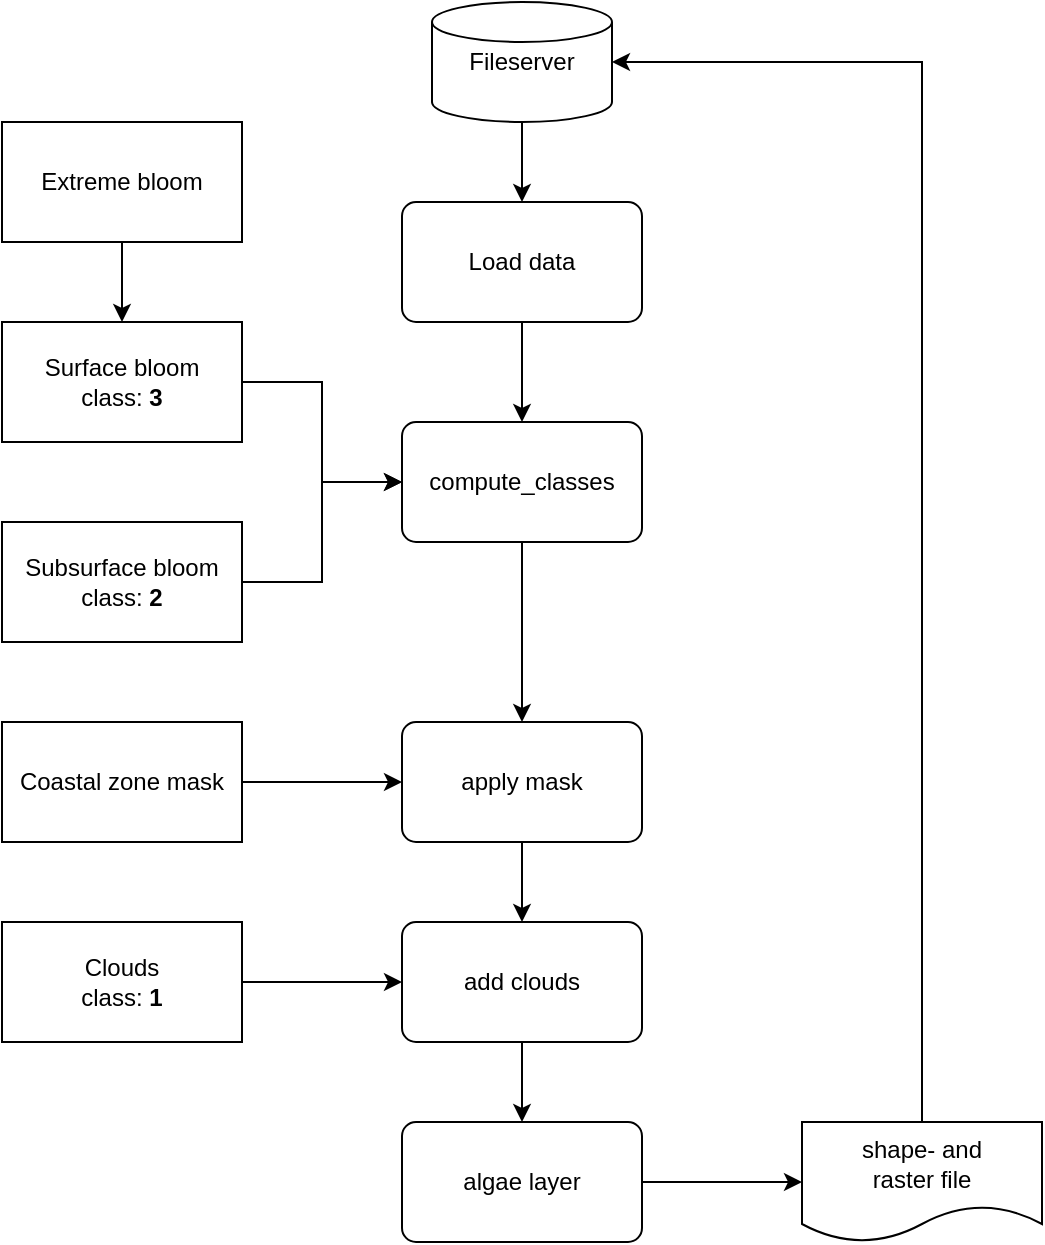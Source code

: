 <mxfile version="13.2.4" type="device"><diagram id="yOj7sZVN6WPWuTqM0DXN" name="Page-1"><mxGraphModel dx="1422" dy="822" grid="1" gridSize="10" guides="1" tooltips="1" connect="1" arrows="1" fold="1" page="1" pageScale="1" pageWidth="1400" pageHeight="720" math="0" shadow="0"><root><mxCell id="0"/><mxCell id="1" parent="0"/><mxCell id="pY1yIIgeXcKnm5P0GCXV-3" value="" style="edgeStyle=orthogonalEdgeStyle;rounded=0;orthogonalLoop=1;jettySize=auto;html=1;" parent="1" source="pY1yIIgeXcKnm5P0GCXV-1" target="pY1yIIgeXcKnm5P0GCXV-2" edge="1"><mxGeometry relative="1" as="geometry"/></mxCell><mxCell id="pY1yIIgeXcKnm5P0GCXV-1" value="Fileserver" style="strokeWidth=1;html=1;shape=mxgraph.flowchart.database;whiteSpace=wrap;" parent="1" vertex="1"><mxGeometry x="255" y="40" width="90" height="60" as="geometry"/></mxCell><mxCell id="pY1yIIgeXcKnm5P0GCXV-5" value="" style="edgeStyle=orthogonalEdgeStyle;rounded=0;orthogonalLoop=1;jettySize=auto;html=1;entryX=0.5;entryY=0;entryDx=0;entryDy=0;" parent="1" source="pY1yIIgeXcKnm5P0GCXV-2" target="pY1yIIgeXcKnm5P0GCXV-12" edge="1"><mxGeometry relative="1" as="geometry"><mxPoint x="300" y="270" as="targetPoint"/></mxGeometry></mxCell><mxCell id="pY1yIIgeXcKnm5P0GCXV-2" value="Load data" style="rounded=1;whiteSpace=wrap;html=1;absoluteArcSize=1;arcSize=14;strokeWidth=1;" parent="1" vertex="1"><mxGeometry x="240" y="140" width="120" height="60" as="geometry"/></mxCell><mxCell id="pY1yIIgeXcKnm5P0GCXV-32" value="" style="edgeStyle=orthogonalEdgeStyle;rounded=0;orthogonalLoop=1;jettySize=auto;html=1;" parent="1" source="pY1yIIgeXcKnm5P0GCXV-12" target="pY1yIIgeXcKnm5P0GCXV-31" edge="1"><mxGeometry relative="1" as="geometry"/></mxCell><mxCell id="pY1yIIgeXcKnm5P0GCXV-12" value="compute_classes" style="rounded=1;whiteSpace=wrap;html=1;absoluteArcSize=1;arcSize=14;strokeWidth=1;" parent="1" vertex="1"><mxGeometry x="240" y="250" width="120" height="60" as="geometry"/></mxCell><mxCell id="pY1yIIgeXcKnm5P0GCXV-42" value="" style="edgeStyle=orthogonalEdgeStyle;rounded=0;orthogonalLoop=1;jettySize=auto;html=1;" parent="1" source="pY1yIIgeXcKnm5P0GCXV-31" target="pY1yIIgeXcKnm5P0GCXV-41" edge="1"><mxGeometry relative="1" as="geometry"/></mxCell><mxCell id="pY1yIIgeXcKnm5P0GCXV-31" value="apply mask" style="rounded=1;whiteSpace=wrap;html=1;absoluteArcSize=1;arcSize=14;strokeWidth=1;" parent="1" vertex="1"><mxGeometry x="240" y="400" width="120" height="60" as="geometry"/></mxCell><mxCell id="pY1yIIgeXcKnm5P0GCXV-46" value="" style="edgeStyle=orthogonalEdgeStyle;rounded=0;orthogonalLoop=1;jettySize=auto;html=1;" parent="1" source="pY1yIIgeXcKnm5P0GCXV-41" target="pY1yIIgeXcKnm5P0GCXV-45" edge="1"><mxGeometry relative="1" as="geometry"/></mxCell><mxCell id="pY1yIIgeXcKnm5P0GCXV-41" value="add clouds" style="rounded=1;whiteSpace=wrap;html=1;absoluteArcSize=1;arcSize=14;strokeWidth=1;" parent="1" vertex="1"><mxGeometry x="240" y="500" width="120" height="60" as="geometry"/></mxCell><mxCell id="pY1yIIgeXcKnm5P0GCXV-48" value="" style="edgeStyle=orthogonalEdgeStyle;rounded=0;orthogonalLoop=1;jettySize=auto;html=1;entryX=0;entryY=0.5;entryDx=0;entryDy=0;" parent="1" source="pY1yIIgeXcKnm5P0GCXV-45" target="pY1yIIgeXcKnm5P0GCXV-52" edge="1"><mxGeometry relative="1" as="geometry"><mxPoint x="440.0" y="380" as="targetPoint"/></mxGeometry></mxCell><mxCell id="pY1yIIgeXcKnm5P0GCXV-45" value="algae layer" style="rounded=1;whiteSpace=wrap;html=1;absoluteArcSize=1;arcSize=14;strokeWidth=1;" parent="1" vertex="1"><mxGeometry x="240" y="600" width="120" height="60" as="geometry"/></mxCell><mxCell id="pY1yIIgeXcKnm5P0GCXV-15" value="" style="edgeStyle=orthogonalEdgeStyle;rounded=0;orthogonalLoop=1;jettySize=auto;html=1;entryX=0;entryY=0.5;entryDx=0;entryDy=0;" parent="1" source="pY1yIIgeXcKnm5P0GCXV-13" target="pY1yIIgeXcKnm5P0GCXV-12" edge="1"><mxGeometry relative="1" as="geometry"><mxPoint x="160" y="320" as="targetPoint"/></mxGeometry></mxCell><mxCell id="pY1yIIgeXcKnm5P0GCXV-13" value="Subsurface bloom&lt;br&gt;class: &lt;b&gt;2&lt;/b&gt;" style="rounded=0;whiteSpace=wrap;html=1;" parent="1" vertex="1"><mxGeometry x="40" y="300" width="120" height="60" as="geometry"/></mxCell><mxCell id="pY1yIIgeXcKnm5P0GCXV-18" value="" style="edgeStyle=orthogonalEdgeStyle;rounded=0;orthogonalLoop=1;jettySize=auto;html=1;entryX=0;entryY=0.5;entryDx=0;entryDy=0;" parent="1" source="pY1yIIgeXcKnm5P0GCXV-16" target="pY1yIIgeXcKnm5P0GCXV-12" edge="1"><mxGeometry relative="1" as="geometry"><mxPoint x="430.0" y="320" as="targetPoint"/></mxGeometry></mxCell><mxCell id="pY1yIIgeXcKnm5P0GCXV-16" value="Surface bloom&lt;br&gt;class: &lt;b&gt;3&lt;/b&gt;" style="rounded=0;whiteSpace=wrap;html=1;" parent="1" vertex="1"><mxGeometry x="40" y="200" width="120" height="60" as="geometry"/></mxCell><mxCell id="8Q9fz6eruE-1R0Y0XR1g-2" value="" style="edgeStyle=orthogonalEdgeStyle;rounded=0;orthogonalLoop=1;jettySize=auto;html=1;" edge="1" parent="1" source="pY1yIIgeXcKnm5P0GCXV-26" target="pY1yIIgeXcKnm5P0GCXV-16"><mxGeometry relative="1" as="geometry"/></mxCell><mxCell id="pY1yIIgeXcKnm5P0GCXV-26" value="Extreme bloom" style="rounded=0;whiteSpace=wrap;html=1;" parent="1" vertex="1"><mxGeometry x="40" y="100" width="120" height="60" as="geometry"/></mxCell><mxCell id="pY1yIIgeXcKnm5P0GCXV-36" value="" style="edgeStyle=orthogonalEdgeStyle;rounded=0;orthogonalLoop=1;jettySize=auto;html=1;" parent="1" source="pY1yIIgeXcKnm5P0GCXV-35" target="pY1yIIgeXcKnm5P0GCXV-31" edge="1"><mxGeometry relative="1" as="geometry"/></mxCell><mxCell id="pY1yIIgeXcKnm5P0GCXV-35" value="Coastal zone mask" style="rounded=0;whiteSpace=wrap;html=1;" parent="1" vertex="1"><mxGeometry x="40" y="400" width="120" height="60" as="geometry"/></mxCell><mxCell id="8Q9fz6eruE-1R0Y0XR1g-4" value="" style="edgeStyle=orthogonalEdgeStyle;rounded=0;orthogonalLoop=1;jettySize=auto;html=1;entryX=1;entryY=0.5;entryDx=0;entryDy=0;entryPerimeter=0;" edge="1" parent="1" source="pY1yIIgeXcKnm5P0GCXV-52" target="pY1yIIgeXcKnm5P0GCXV-1"><mxGeometry relative="1" as="geometry"><mxPoint x="500" y="530" as="targetPoint"/><Array as="points"><mxPoint x="500" y="70"/></Array></mxGeometry></mxCell><mxCell id="pY1yIIgeXcKnm5P0GCXV-52" value="shape- and&lt;br&gt;raster file" style="shape=document;whiteSpace=wrap;html=1;boundedLbl=1;" parent="1" vertex="1"><mxGeometry x="440" y="600" width="120" height="60" as="geometry"/></mxCell><mxCell id="pY1yIIgeXcKnm5P0GCXV-56" value="" style="edgeStyle=orthogonalEdgeStyle;rounded=0;orthogonalLoop=1;jettySize=auto;html=1;entryX=0;entryY=0.5;entryDx=0;entryDy=0;" parent="1" source="pY1yIIgeXcKnm5P0GCXV-54" target="pY1yIIgeXcKnm5P0GCXV-41" edge="1"><mxGeometry relative="1" as="geometry"><mxPoint x="35" y="560" as="targetPoint"/></mxGeometry></mxCell><mxCell id="pY1yIIgeXcKnm5P0GCXV-54" value="Clouds&lt;br&gt;class: &lt;b&gt;1&lt;/b&gt;" style="rounded=0;whiteSpace=wrap;html=1;" parent="1" vertex="1"><mxGeometry x="40" y="500" width="120" height="60" as="geometry"/></mxCell></root></mxGraphModel></diagram></mxfile>